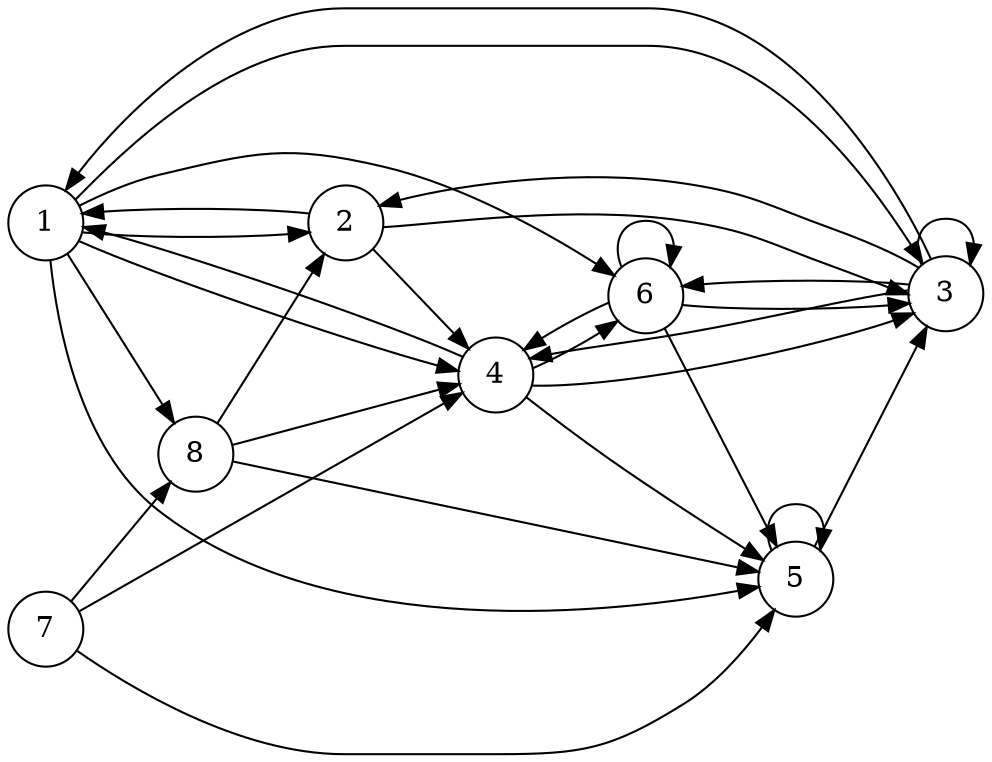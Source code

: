 digraph G {
  rankdir=LR;
  node [shape=circle];
  1;
  2;
  3;
  4;
  5;
  6;
  7;
  8;
  1 -> 2;
  1 -> 3;
  1 -> 4;
  1 -> 5;
  1 -> 6;
  1 -> 8;
  2 -> 1;
  2 -> 3;
  2 -> 4;
  3 -> 1;
  3 -> 2;
  3 -> 3;
  3 -> 4;
  3 -> 6;
  4 -> 1;
  4 -> 3;
  4 -> 5;
  4 -> 6;
  5 -> 3;
  5 -> 5;
  6 -> 3;
  6 -> 4;
  6 -> 5;
  6 -> 6;
  7 -> 4;
  7 -> 5;
  7 -> 8;
  8 -> 2;
  8 -> 4;
  8 -> 5;
}
